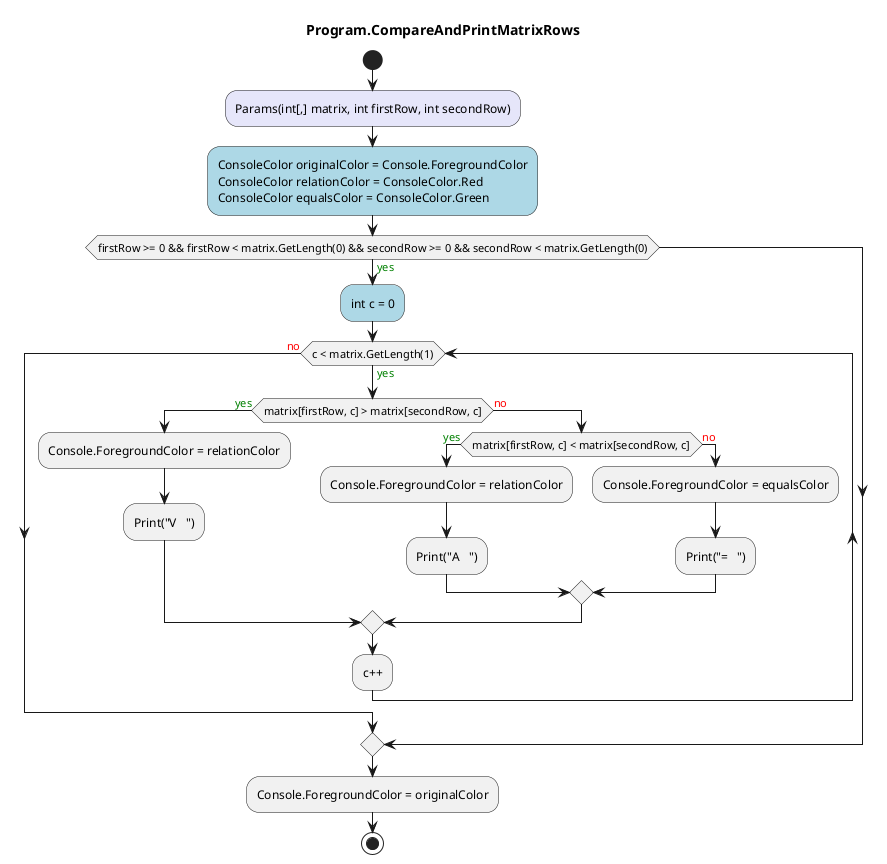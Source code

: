 @startuml Program.CompareAndPrintMatrixRows
title Program.CompareAndPrintMatrixRows
start
#Lavender:Params(int[,] matrix, int firstRow, int secondRow);
#LightBlue:ConsoleColor originalColor = Console.ForegroundColor
ConsoleColor relationColor = ConsoleColor.Red
ConsoleColor equalsColor = ConsoleColor.Green;
if (firstRow >= 0 && firstRow < matrix.GetLength(0) && secondRow >= 0 && secondRow < matrix.GetLength(0)) then (<color:green>yes)
    #LightBlue:int c = 0;
    while (c < matrix.GetLength(1)) is (<color:green>yes)
        if (matrix[firstRow, c] > matrix[secondRow, c]) then (<color:green>yes)
            :Console.ForegroundColor = relationColor;
            :Print("V   ");
          else (<color:red>no)
            if (matrix[firstRow, c] < matrix[secondRow, c]) then (<color:green>yes)
                :Console.ForegroundColor = relationColor;
                :Print("A   ");
              else (<color:red>no)
                  :Console.ForegroundColor = equalsColor;
                  :Print("=   ");
            endif
        endif
    :c++;
    endwhile (<color:red>no)
endif
:Console.ForegroundColor = originalColor;
stop
@enduml

